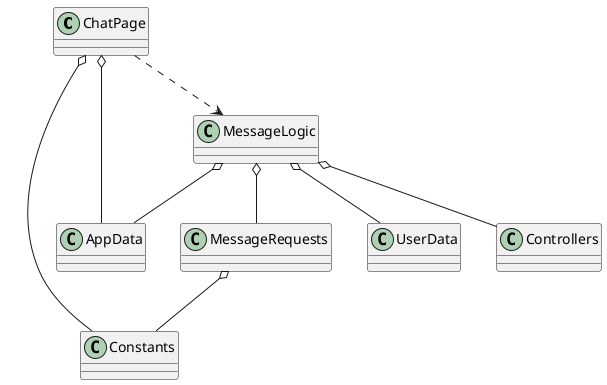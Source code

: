 @startuml
'https://plantuml.com/class-diagram

class ChatPage
class MessageLogic
class MessageRequests
class AppData
class UserData
class Controllers
class Constants

ChatPage ..> MessageLogic
ChatPage o- Constants
ChatPage o--- AppData
MessageRequests o-- Constants
MessageLogic o-- MessageRequests
MessageLogic o-- AppData
MessageLogic o-- UserData
MessageLogic o-- Controllers

@enduml
